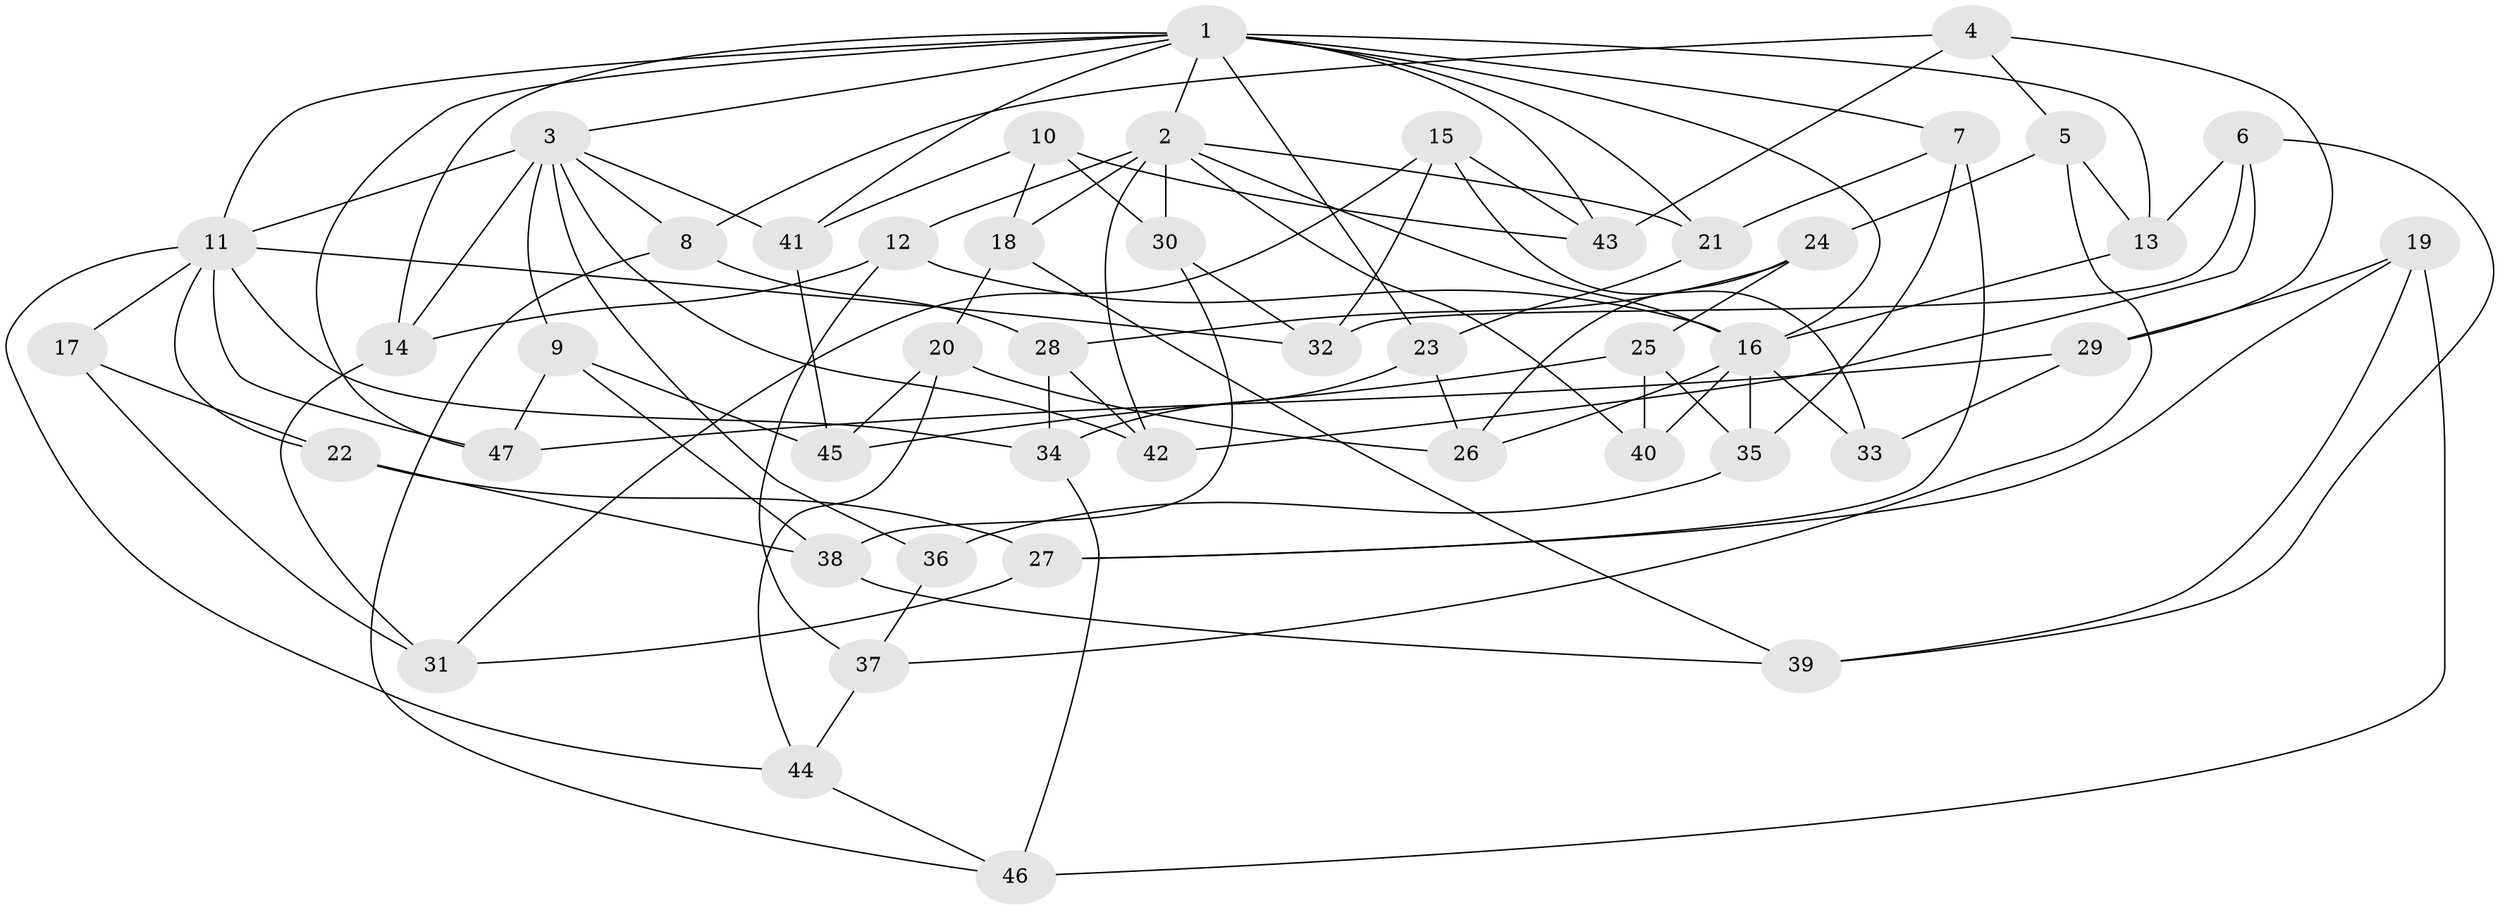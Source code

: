 // original degree distribution, {4: 1.0}
// Generated by graph-tools (version 1.1) at 2025/53/03/04/25 22:53:31]
// undirected, 47 vertices, 104 edges
graph export_dot {
  node [color=gray90,style=filled];
  1;
  2;
  3;
  4;
  5;
  6;
  7;
  8;
  9;
  10;
  11;
  12;
  13;
  14;
  15;
  16;
  17;
  18;
  19;
  20;
  21;
  22;
  23;
  24;
  25;
  26;
  27;
  28;
  29;
  30;
  31;
  32;
  33;
  34;
  35;
  36;
  37;
  38;
  39;
  40;
  41;
  42;
  43;
  44;
  45;
  46;
  47;
  1 -- 2 [weight=1.0];
  1 -- 3 [weight=1.0];
  1 -- 7 [weight=1.0];
  1 -- 11 [weight=1.0];
  1 -- 13 [weight=1.0];
  1 -- 14 [weight=1.0];
  1 -- 16 [weight=1.0];
  1 -- 21 [weight=1.0];
  1 -- 23 [weight=1.0];
  1 -- 41 [weight=1.0];
  1 -- 43 [weight=1.0];
  1 -- 47 [weight=1.0];
  2 -- 12 [weight=1.0];
  2 -- 16 [weight=1.0];
  2 -- 18 [weight=1.0];
  2 -- 21 [weight=1.0];
  2 -- 30 [weight=1.0];
  2 -- 40 [weight=1.0];
  2 -- 42 [weight=1.0];
  3 -- 8 [weight=1.0];
  3 -- 9 [weight=1.0];
  3 -- 11 [weight=2.0];
  3 -- 14 [weight=1.0];
  3 -- 36 [weight=2.0];
  3 -- 41 [weight=1.0];
  3 -- 42 [weight=1.0];
  4 -- 5 [weight=1.0];
  4 -- 8 [weight=1.0];
  4 -- 29 [weight=1.0];
  4 -- 43 [weight=1.0];
  5 -- 13 [weight=1.0];
  5 -- 24 [weight=1.0];
  5 -- 37 [weight=1.0];
  6 -- 13 [weight=1.0];
  6 -- 32 [weight=1.0];
  6 -- 39 [weight=1.0];
  6 -- 42 [weight=1.0];
  7 -- 21 [weight=1.0];
  7 -- 27 [weight=1.0];
  7 -- 35 [weight=1.0];
  8 -- 28 [weight=1.0];
  8 -- 46 [weight=1.0];
  9 -- 38 [weight=1.0];
  9 -- 45 [weight=1.0];
  9 -- 47 [weight=1.0];
  10 -- 18 [weight=1.0];
  10 -- 30 [weight=1.0];
  10 -- 41 [weight=1.0];
  10 -- 43 [weight=1.0];
  11 -- 17 [weight=2.0];
  11 -- 22 [weight=1.0];
  11 -- 32 [weight=1.0];
  11 -- 34 [weight=1.0];
  11 -- 44 [weight=1.0];
  11 -- 47 [weight=1.0];
  12 -- 14 [weight=1.0];
  12 -- 16 [weight=1.0];
  12 -- 37 [weight=1.0];
  13 -- 16 [weight=1.0];
  14 -- 31 [weight=1.0];
  15 -- 31 [weight=1.0];
  15 -- 32 [weight=1.0];
  15 -- 33 [weight=1.0];
  15 -- 43 [weight=1.0];
  16 -- 26 [weight=1.0];
  16 -- 33 [weight=2.0];
  16 -- 35 [weight=1.0];
  16 -- 40 [weight=2.0];
  17 -- 22 [weight=1.0];
  17 -- 31 [weight=1.0];
  18 -- 20 [weight=1.0];
  18 -- 39 [weight=1.0];
  19 -- 27 [weight=1.0];
  19 -- 29 [weight=1.0];
  19 -- 39 [weight=1.0];
  19 -- 46 [weight=1.0];
  20 -- 26 [weight=1.0];
  20 -- 44 [weight=1.0];
  20 -- 45 [weight=1.0];
  21 -- 23 [weight=1.0];
  22 -- 27 [weight=1.0];
  22 -- 38 [weight=1.0];
  23 -- 26 [weight=1.0];
  23 -- 34 [weight=1.0];
  24 -- 25 [weight=1.0];
  24 -- 26 [weight=1.0];
  24 -- 28 [weight=1.0];
  25 -- 35 [weight=1.0];
  25 -- 40 [weight=1.0];
  25 -- 45 [weight=1.0];
  27 -- 31 [weight=1.0];
  28 -- 34 [weight=1.0];
  28 -- 42 [weight=1.0];
  29 -- 33 [weight=1.0];
  29 -- 47 [weight=1.0];
  30 -- 32 [weight=1.0];
  30 -- 38 [weight=1.0];
  34 -- 46 [weight=1.0];
  35 -- 36 [weight=1.0];
  36 -- 37 [weight=1.0];
  37 -- 44 [weight=1.0];
  38 -- 39 [weight=1.0];
  41 -- 45 [weight=1.0];
  44 -- 46 [weight=1.0];
}

